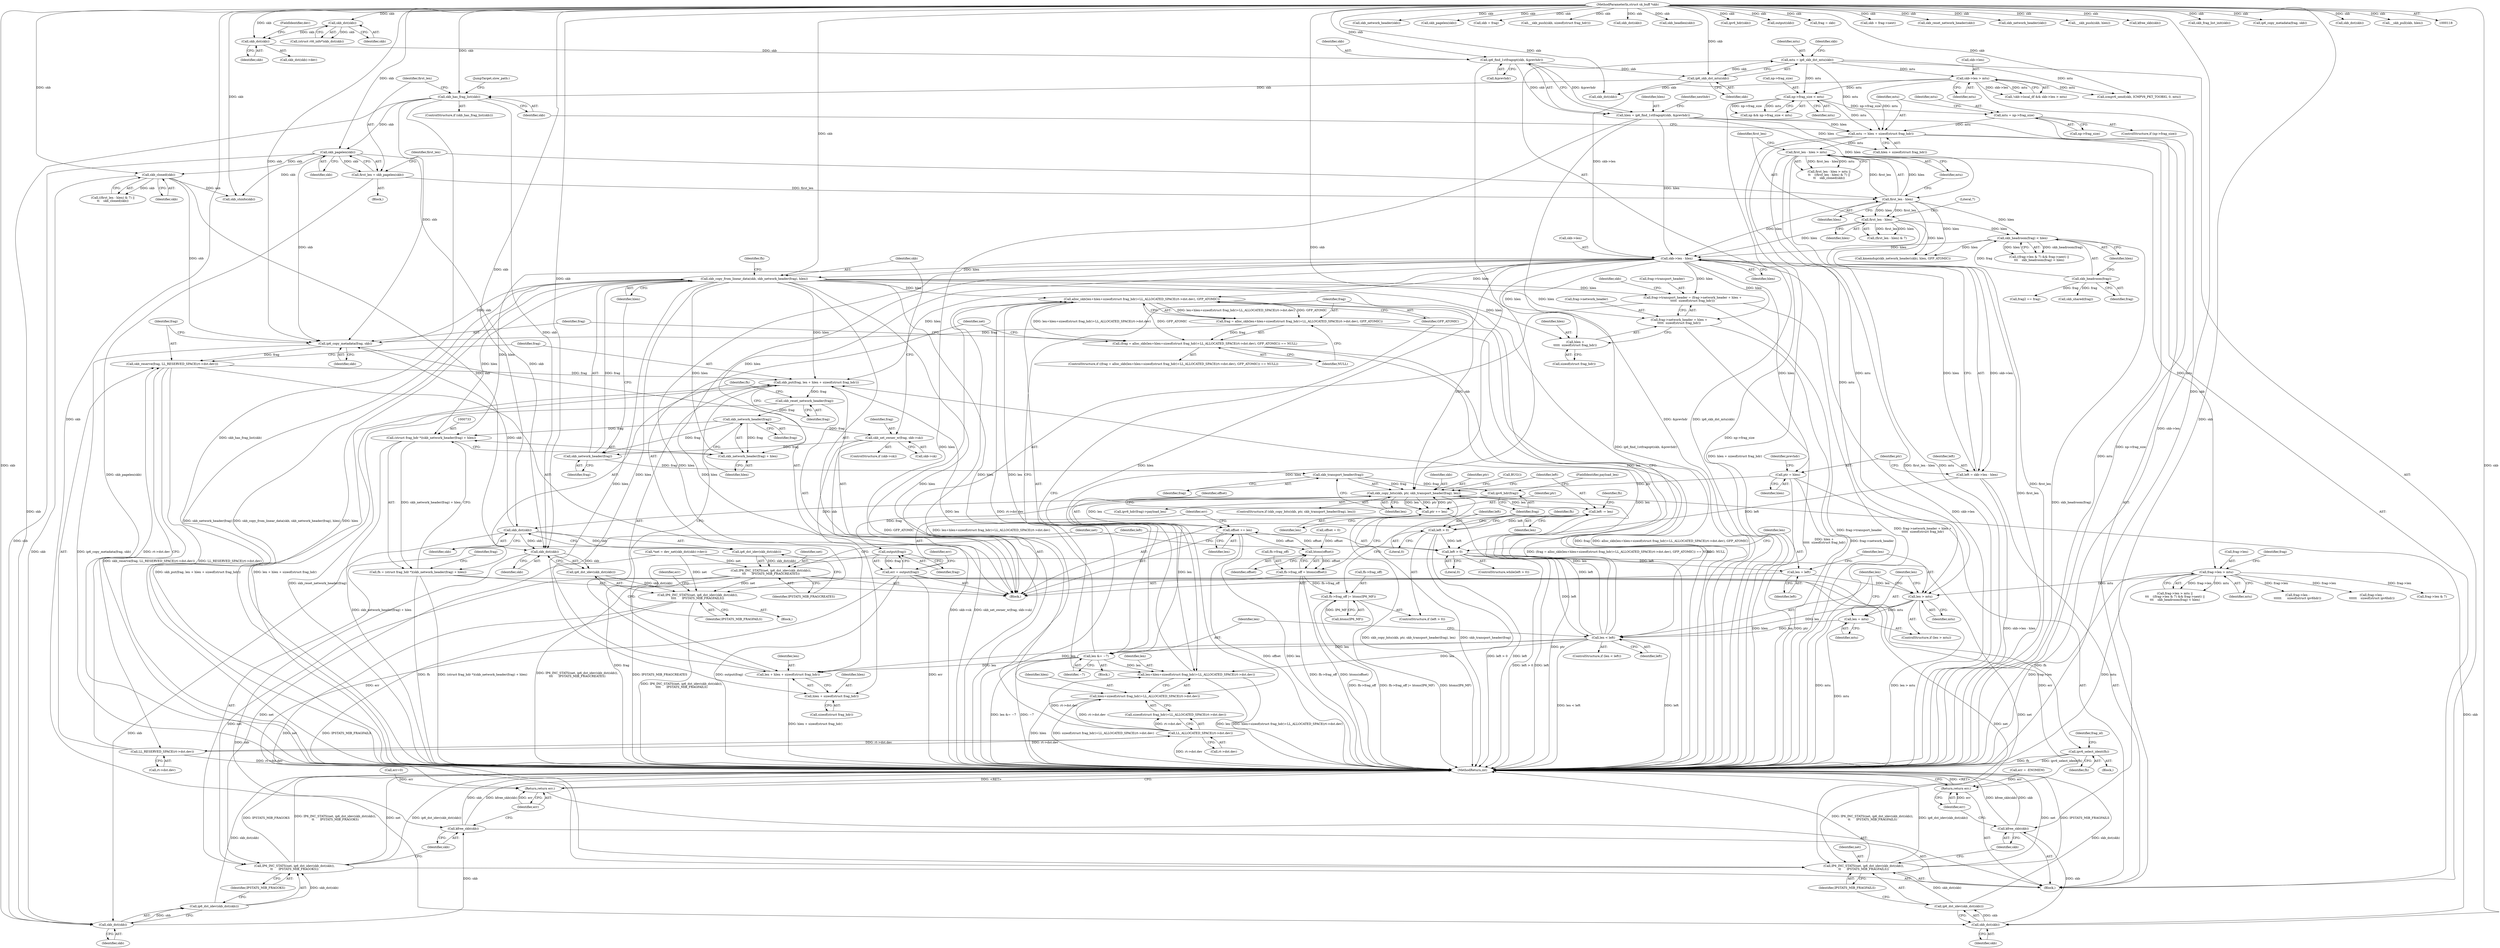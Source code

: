 digraph "0_linux_87c48fa3b4630905f98268dde838ee43626a060c_1@API" {
"1000759" [label="(Call,skb_copy_from_linear_data(skb, skb_network_header(frag), hlen))"];
"1000709" [label="(Call,ip6_copy_metadata(frag, skb))"];
"1000679" [label="(Call,frag = alloc_skb(len+hlen+sizeof(struct frag_hdr)+LL_ALLOCATED_SPACE(rt->dst.dev), GFP_ATOMIC))"];
"1000681" [label="(Call,alloc_skb(len+hlen+sizeof(struct frag_hdr)+LL_ALLOCATED_SPACE(rt->dst.dev), GFP_ATOMIC))"];
"1000674" [label="(Call,len &= ~7)"];
"1000670" [label="(Call,len < left)"];
"1000663" [label="(Call,len > mtu)"];
"1000659" [label="(Call,len = left)"];
"1000655" [label="(Call,left > 0)"];
"1000809" [label="(Call,left > 0)"];
"1000799" [label="(Call,left -= len)"];
"1000792" [label="(Call,skb_copy_bits(skb, ptr, skb_transport_header(frag), len))"];
"1000759" [label="(Call,skb_copy_from_linear_data(skb, skb_network_header(frag), hlen))"];
"1000119" [label="(MethodParameterIn,struct sk_buff *skb)"];
"1000761" [label="(Call,skb_network_header(frag))"];
"1000754" [label="(Call,skb_set_owner_w(frag, skb->sk))"];
"1000735" [label="(Call,skb_network_header(frag))"];
"1000728" [label="(Call,skb_reset_network_header(frag))"];
"1000720" [label="(Call,skb_put(frag, len + hlen + sizeof(struct frag_hdr)))"];
"1000712" [label="(Call,skb_reserve(frag, LL_RESERVED_SPACE(rt->dst.dev)))"];
"1000714" [label="(Call,LL_RESERVED_SPACE(rt->dst.dev))"];
"1000689" [label="(Call,LL_ALLOCATED_SPACE(rt->dst.dev))"];
"1000642" [label="(Call,skb->len - hlen)"];
"1000194" [label="(Call,skb->len > mtu)"];
"1000184" [label="(Call,mtu = ip6_skb_dst_mtu(skb))"];
"1000186" [label="(Call,ip6_skb_dst_mtu(skb))"];
"1000176" [label="(Call,ip6_find_1stfragopt(skb, &prevhdr))"];
"1000171" [label="(Call,skb_dst(skb))"];
"1000128" [label="(Call,skb_dst(skb))"];
"1000267" [label="(Call,first_len - hlen)"];
"1000261" [label="(Call,first_len - hlen)"];
"1000253" [label="(Call,first_len = skb_pagelen(skb))"];
"1000255" [label="(Call,skb_pagelen(skb))"];
"1000249" [label="(Call,skb_has_frag_list(skb))"];
"1000174" [label="(Call,hlen = ip6_find_1stfragopt(skb, &prevhdr))"];
"1000292" [label="(Call,skb_headroom(frag) < hlen)"];
"1000293" [label="(Call,skb_headroom(frag))"];
"1000647" [label="(Call,ptr = hlen)"];
"1000830" [label="(Call,ptr += len)"];
"1000795" [label="(Call,skb_transport_header(frag))"];
"1000640" [label="(Call,left = skb->len - hlen)"];
"1000260" [label="(Call,first_len - hlen > mtu)"];
"1000242" [label="(Call,mtu -= hlen + sizeof(struct frag_hdr))"];
"1000237" [label="(Call,mtu = np->frag_size)"];
"1000227" [label="(Call,np->frag_size < mtu)"];
"1000277" [label="(Call,frag->len > mtu)"];
"1000666" [label="(Call,len = mtu)"];
"1000846" [label="(Call,skb_dst(skb))"];
"1000271" [label="(Call,skb_cloned(skb))"];
"1000678" [label="(Call,(frag = alloc_skb(len+hlen+sizeof(struct frag_hdr)+LL_ALLOCATED_SPACE(rt->dst.dev), GFP_ATOMIC)) == NULL)"];
"1000732" [label="(Call,(struct frag_hdr *)(skb_network_header(frag) + hlen))"];
"1000730" [label="(Call,fh = (struct frag_hdr *)(skb_network_header(frag) + hlen))"];
"1000778" [label="(Call,ipv6_select_ident(fh))"];
"1000734" [label="(Call,skb_network_header(frag) + hlen)"];
"1000682" [label="(Call,len+hlen+sizeof(struct frag_hdr)+LL_ALLOCATED_SPACE(rt->dst.dev))"];
"1000684" [label="(Call,hlen+sizeof(struct frag_hdr)+LL_ALLOCATED_SPACE(rt->dst.dev))"];
"1000722" [label="(Call,len + hlen + sizeof(struct frag_hdr))"];
"1000724" [label="(Call,hlen + sizeof(struct frag_hdr))"];
"1000738" [label="(Call,frag->transport_header = (frag->network_header + hlen +\n\t\t\t\t\t  sizeof(struct frag_hdr)))"];
"1000742" [label="(Call,frag->network_header + hlen +\n\t\t\t\t\t  sizeof(struct frag_hdr))"];
"1000746" [label="(Call,hlen +\n\t\t\t\t\t  sizeof(struct frag_hdr))"];
"1000833" [label="(Call,offset += len)"];
"1000806" [label="(Call,htons(offset))"];
"1000802" [label="(Call,fh->frag_off = htons(offset))"];
"1000812" [label="(Call,fh->frag_off |= htons(IP6_MF))"];
"1000701" [label="(Call,skb_dst(skb))"];
"1000700" [label="(Call,ip6_dst_idev(skb_dst(skb)))"];
"1000698" [label="(Call,IP6_INC_STATS(net, ip6_dst_idev(skb_dst(skb)),\n\t\t\t\t      IPSTATS_MIB_FRAGFAILS))"];
"1000860" [label="(Call,IP6_INC_STATS(net, ip6_dst_idev(skb_dst(skb)),\n\t\t      IPSTATS_MIB_FRAGFAILS))"];
"1000863" [label="(Call,skb_dst(skb))"];
"1000862" [label="(Call,ip6_dst_idev(skb_dst(skb)))"];
"1000866" [label="(Call,kfree_skb(skb))"];
"1000845" [label="(Call,ip6_dst_idev(skb_dst(skb)))"];
"1000843" [label="(Call,IP6_INC_STATS(net, ip6_dst_idev(skb_dst(skb)),\n\t\t\t      IPSTATS_MIB_FRAGCREATES))"];
"1000849" [label="(Call,IP6_INC_STATS(net, ip6_dst_idev(skb_dst(skb)),\n\t\t      IPSTATS_MIB_FRAGOKS))"];
"1000852" [label="(Call,skb_dst(skb))"];
"1000851" [label="(Call,ip6_dst_idev(skb_dst(skb)))"];
"1000855" [label="(Call,kfree_skb(skb))"];
"1000820" [label="(Call,ipv6_hdr(frag))"];
"1000838" [label="(Call,output(frag))"];
"1000836" [label="(Call,err = output(frag))"];
"1000857" [label="(Return,return err;)"];
"1000868" [label="(Return,return err;)"];
"1000736" [label="(Identifier,frag)"];
"1000869" [label="(Identifier,err)"];
"1000175" [label="(Identifier,hlen)"];
"1000648" [label="(Identifier,ptr)"];
"1000350" [label="(Call,skb_network_header(skb))"];
"1000779" [label="(Identifier,fh)"];
"1000755" [label="(Identifier,frag)"];
"1000690" [label="(Call,rt->dst.dev)"];
"1000295" [label="(Identifier,hlen)"];
"1000673" [label="(Block,)"];
"1000119" [label="(MethodParameterIn,struct sk_buff *skb)"];
"1000642" [label="(Call,skb->len - hlen)"];
"1000831" [label="(Identifier,ptr)"];
"1000670" [label="(Call,len < left)"];
"1000704" [label="(Call,err = -ENOMEM)"];
"1000177" [label="(Identifier,skb)"];
"1000233" [label="(ControlStructure,if (np->frag_size))"];
"1000413" [label="(Call,skb_pagelen(skb))"];
"1000194" [label="(Call,skb->len > mtu)"];
"1000254" [label="(Identifier,first_len)"];
"1000863" [label="(Call,skb_dst(skb))"];
"1000552" [label="(Call,skb = frag)"];
"1000253" [label="(Call,first_len = skb_pagelen(skb))"];
"1000858" [label="(Identifier,err)"];
"1000800" [label="(Identifier,left)"];
"1000761" [label="(Call,skb_network_header(frag))"];
"1000696" [label="(Identifier,NULL)"];
"1000276" [label="(Call,frag->len > mtu ||\n\t\t\t    ((frag->len & 7) && frag->next) ||\n\t\t\t    skb_headroom(frag) < hlen)"];
"1000728" [label="(Call,skb_reset_network_header(frag))"];
"1000374" [label="(Call,__skb_push(skb, sizeof(struct frag_hdr)))"];
"1000256" [label="(Identifier,skb)"];
"1000849" [label="(Call,IP6_INC_STATS(net, ip6_dst_idev(skb_dst(skb)),\n\t\t      IPSTATS_MIB_FRAGOKS))"];
"1000752" [label="(Identifier,skb)"];
"1000795" [label="(Call,skb_transport_header(frag))"];
"1000281" [label="(Identifier,mtu)"];
"1000864" [label="(Identifier,skb)"];
"1000680" [label="(Identifier,frag)"];
"1000697" [label="(Block,)"];
"1000656" [label="(Identifier,left)"];
"1000763" [label="(Identifier,hlen)"];
"1000269" [label="(Identifier,hlen)"];
"1000685" [label="(Identifier,hlen)"];
"1000766" [label="(Identifier,fh)"];
"1000361" [label="(Call,skb_dst(skb))"];
"1000813" [label="(Call,fh->frag_off)"];
"1000277" [label="(Call,frag->len > mtu)"];
"1000730" [label="(Call,fh = (struct frag_hdr *)(skb_network_header(frag) + hlen))"];
"1000421" [label="(Call,skb_headlen(skb))"];
"1000678" [label="(Call,(frag = alloc_skb(len+hlen+sizeof(struct frag_hdr)+LL_ALLOCATED_SPACE(rt->dst.dev), GFP_ATOMIC)) == NULL)"];
"1000655" [label="(Call,left > 0)"];
"1000242" [label="(Call,mtu -= hlen + sizeof(struct frag_hdr))"];
"1000816" [label="(Call,htons(IP6_MF))"];
"1000714" [label="(Call,LL_RESERVED_SPACE(rt->dst.dev))"];
"1000798" [label="(Call,BUG())"];
"1000689" [label="(Call,LL_ALLOCATED_SPACE(rt->dst.dev))"];
"1000187" [label="(Identifier,skb)"];
"1000806" [label="(Call,htons(offset))"];
"1000294" [label="(Identifier,frag)"];
"1000861" [label="(Identifier,net)"];
"1000663" [label="(Call,len > mtu)"];
"1000665" [label="(Identifier,mtu)"];
"1000700" [label="(Call,ip6_dst_idev(skb_dst(skb)))"];
"1000683" [label="(Identifier,len)"];
"1000659" [label="(Call,len = left)"];
"1000793" [label="(Identifier,skb)"];
"1000261" [label="(Call,first_len - hlen)"];
"1000857" [label="(Return,return err;)"];
"1000724" [label="(Call,hlen + sizeof(struct frag_hdr))"];
"1000695" [label="(Identifier,GFP_ATOMIC)"];
"1000814" [label="(Identifier,fh)"];
"1000676" [label="(Identifier,~7)"];
"1000640" [label="(Call,left = skb->len - hlen)"];
"1000208" [label="(Call,icmpv6_send(skb, ICMPV6_PKT_TOOBIG, 0, mtu))"];
"1000646" [label="(Identifier,hlen)"];
"1000270" [label="(Literal,7)"];
"1000181" [label="(Identifier,nexthdr)"];
"1000662" [label="(ControlStructure,if (len > mtu))"];
"1000128" [label="(Call,skb_dst(skb))"];
"1000298" [label="(Call,skb_shared(frag))"];
"1000522" [label="(Call,frag->len -\n\t\t\t\t\t\t      sizeof(struct ipv6hdr))"];
"1000740" [label="(Identifier,frag)"];
"1000777" [label="(Block,)"];
"1000824" [label="(Call,frag->len -\n\t\t\t\t\t\t    sizeof(struct ipv6hdr))"];
"1000804" [label="(Identifier,fh)"];
"1000121" [label="(Block,)"];
"1000754" [label="(Call,skb_set_owner_w(frag, skb->sk))"];
"1000267" [label="(Call,first_len - hlen)"];
"1000430" [label="(Call,ipv6_hdr(skb))"];
"1000836" [label="(Call,err = output(frag))"];
"1000811" [label="(Literal,0)"];
"1000845" [label="(Call,ip6_dst_idev(skb_dst(skb)))"];
"1000705" [label="(Identifier,err)"];
"1000649" [label="(Identifier,hlen)"];
"1000807" [label="(Identifier,offset)"];
"1000803" [label="(Call,fh->frag_off)"];
"1000732" [label="(Call,(struct frag_hdr *)(skb_network_header(frag) + hlen))"];
"1000867" [label="(Identifier,skb)"];
"1000284" [label="(Call,frag->len & 7)"];
"1000796" [label="(Identifier,frag)"];
"1000668" [label="(Identifier,mtu)"];
"1000742" [label="(Call,frag->network_header + hlen +\n\t\t\t\t\t  sizeof(struct frag_hdr))"];
"1000533" [label="(Call,output(skb))"];
"1000661" [label="(Identifier,left)"];
"1000647" [label="(Call,ptr = hlen)"];
"1000597" [label="(Call,frag = skb)"];
"1000735" [label="(Call,skb_network_header(frag))"];
"1000198" [label="(Identifier,mtu)"];
"1000797" [label="(Identifier,len)"];
"1000722" [label="(Call,len + hlen + sizeof(struct frag_hdr))"];
"1000684" [label="(Call,hlen+sizeof(struct frag_hdr)+LL_ALLOCATED_SPACE(rt->dst.dev))"];
"1000250" [label="(Identifier,skb)"];
"1000126" [label="(Call,(struct rt6_info*)skb_dst(skb))"];
"1000832" [label="(Identifier,len)"];
"1000239" [label="(Call,np->frag_size)"];
"1000265" [label="(Call,((first_len - hlen) & 7) ||\n\t\t    skb_cloned(skb))"];
"1000739" [label="(Call,frag->transport_header)"];
"1000837" [label="(Identifier,err)"];
"1000812" [label="(Call,fh->frag_off |= htons(IP6_MF))"];
"1000870" [label="(MethodReturn,int)"];
"1000590" [label="(Call,skb = frag->next)"];
"1000856" [label="(Identifier,skb)"];
"1000822" [label="(FieldIdentifier,payload_len)"];
"1000679" [label="(Call,frag = alloc_skb(len+hlen+sizeof(struct frag_hdr)+LL_ALLOCATED_SPACE(rt->dst.dev), GFP_ATOMIC))"];
"1000801" [label="(Identifier,len)"];
"1000381" [label="(Call,skb_reset_network_header(skb))"];
"1000227" [label="(Call,np->frag_size < mtu)"];
"1000172" [label="(Identifier,skb)"];
"1000726" [label="(Call,sizeof(struct frag_hdr))"];
"1000720" [label="(Call,skb_put(frag, len + hlen + sizeof(struct frag_hdr)))"];
"1000731" [label="(Identifier,fh)"];
"1000847" [label="(Identifier,skb)"];
"1000674" [label="(Call,len &= ~7)"];
"1000186" [label="(Call,ip6_skb_dst_mtu(skb))"];
"1000154" [label="(Call,offset = 0)"];
"1000682" [label="(Call,len+hlen+sizeof(struct frag_hdr)+LL_ALLOCATED_SPACE(rt->dst.dev))"];
"1000263" [label="(Identifier,hlen)"];
"1000833" [label="(Call,offset += len)"];
"1000681" [label="(Call,alloc_skb(len+hlen+sizeof(struct frag_hdr)+LL_ALLOCATED_SPACE(rt->dst.dev), GFP_ATOMIC))"];
"1000384" [label="(Call,skb_network_header(skb))"];
"1000762" [label="(Identifier,frag)"];
"1000759" [label="(Call,skb_copy_from_linear_data(skb, skb_network_header(frag), hlen))"];
"1000251" [label="(Block,)"];
"1000699" [label="(Identifier,net)"];
"1000848" [label="(Identifier,IPSTATS_MIB_FRAGCREATES)"];
"1000729" [label="(Identifier,frag)"];
"1000231" [label="(Identifier,mtu)"];
"1000778" [label="(Call,ipv6_select_ident(fh))"];
"1000657" [label="(Literal,0)"];
"1000244" [label="(Call,hlen + sizeof(struct frag_hdr))"];
"1000669" [label="(ControlStructure,if (len < left))"];
"1000799" [label="(Call,left -= len)"];
"1000282" [label="(Call,((frag->len & 7) && frag->next) ||\n\t\t\t    skb_headroom(frag) < hlen)"];
"1000862" [label="(Call,ip6_dst_idev(skb_dst(skb)))"];
"1000260" [label="(Call,first_len - hlen > mtu)"];
"1000248" [label="(ControlStructure,if (skb_has_frag_list(skb)))"];
"1000701" [label="(Call,skb_dst(skb))"];
"1000664" [label="(Identifier,len)"];
"1000838" [label="(Call,output(frag))"];
"1000271" [label="(Call,skb_cloned(skb))"];
"1000378" [label="(Call,__skb_push(skb, hlen))"];
"1000671" [label="(Identifier,len)"];
"1000750" [label="(ControlStructure,if (skb->sk))"];
"1000672" [label="(Identifier,left)"];
"1000781" [label="(Identifier,frag_id)"];
"1000643" [label="(Call,skb->len)"];
"1000709" [label="(Call,ip6_copy_metadata(frag, skb))"];
"1000292" [label="(Call,skb_headroom(frag) < hlen)"];
"1000185" [label="(Identifier,mtu)"];
"1000839" [label="(Identifier,frag)"];
"1000349" [label="(Call,kmemdup(skb_network_header(skb), hlen, GFP_ATOMIC))"];
"1000189" [label="(Call,!skb->local_df && skb->len > mtu)"];
"1000173" [label="(FieldIdentifier,dev)"];
"1000195" [label="(Call,skb->len)"];
"1000192" [label="(Identifier,skb)"];
"1000667" [label="(Identifier,len)"];
"1000850" [label="(Identifier,net)"];
"1000660" [label="(Identifier,len)"];
"1000834" [label="(Identifier,offset)"];
"1000238" [label="(Identifier,mtu)"];
"1000272" [label="(Identifier,skb)"];
"1000844" [label="(Identifier,net)"];
"1000853" [label="(Identifier,skb)"];
"1000237" [label="(Call,mtu = np->frag_size)"];
"1000158" [label="(Call,err=0)"];
"1000293" [label="(Call,skb_headroom(frag))"];
"1000792" [label="(Call,skb_copy_bits(skb, ptr, skb_transport_header(frag), len))"];
"1000219" [label="(Call,kfree_skb(skb))"];
"1000338" [label="(Call,skb_shinfo(skb))"];
"1000743" [label="(Call,frag->network_header)"];
"1000341" [label="(Call,skb_frag_list_init(skb))"];
"1000686" [label="(Call,sizeof(struct frag_hdr)+LL_ALLOCATED_SPACE(rt->dst.dev))"];
"1000167" [label="(Call,*net = dev_net(skb_dst(skb)->dev))"];
"1000711" [label="(Identifier,skb)"];
"1000654" [label="(ControlStructure,while(left > 0))"];
"1000528" [label="(Call,ip6_copy_metadata(frag, skb))"];
"1000641" [label="(Identifier,left)"];
"1000715" [label="(Call,rt->dst.dev)"];
"1000712" [label="(Call,skb_reserve(frag, LL_RESERVED_SPACE(rt->dst.dev)))"];
"1000747" [label="(Identifier,hlen)"];
"1000249" [label="(Call,skb_has_frag_list(skb))"];
"1000854" [label="(Identifier,IPSTATS_MIB_FRAGOKS)"];
"1000835" [label="(Identifier,len)"];
"1000618" [label="(Call,frag2 == frag)"];
"1000830" [label="(Call,ptr += len)"];
"1000266" [label="(Call,(first_len - hlen) & 7)"];
"1000723" [label="(Identifier,len)"];
"1000205" [label="(Call,skb_dst(skb))"];
"1000184" [label="(Call,mtu = ip6_skb_dst_mtu(skb))"];
"1000176" [label="(Call,ip6_find_1stfragopt(skb, &prevhdr))"];
"1000666" [label="(Call,len = mtu)"];
"1000794" [label="(Identifier,ptr)"];
"1000652" [label="(Identifier,prevhdr)"];
"1000713" [label="(Identifier,frag)"];
"1000216" [label="(Call,skb_dst(skb))"];
"1000367" [label="(Call,__skb_pull(skb, hlen))"];
"1000810" [label="(Identifier,left)"];
"1000278" [label="(Call,frag->len)"];
"1000675" [label="(Identifier,len)"];
"1000228" [label="(Call,np->frag_size)"];
"1000819" [label="(Call,ipv6_hdr(frag)->payload_len)"];
"1000746" [label="(Call,hlen +\n\t\t\t\t\t  sizeof(struct frag_hdr))"];
"1000710" [label="(Identifier,frag)"];
"1000852" [label="(Call,skb_dst(skb))"];
"1000174" [label="(Call,hlen = ip6_find_1stfragopt(skb, &prevhdr))"];
"1000738" [label="(Call,frag->transport_header = (frag->network_header + hlen +\n\t\t\t\t\t  sizeof(struct frag_hdr)))"];
"1000843" [label="(Call,IP6_INC_STATS(net, ip6_dst_idev(skb_dst(skb)),\n\t\t\t      IPSTATS_MIB_FRAGCREATES))"];
"1000820" [label="(Call,ipv6_hdr(frag))"];
"1000243" [label="(Identifier,mtu)"];
"1000171" [label="(Call,skb_dst(skb))"];
"1000851" [label="(Call,ip6_dst_idev(skb_dst(skb)))"];
"1000721" [label="(Identifier,frag)"];
"1000225" [label="(Call,np && np->frag_size < mtu)"];
"1000737" [label="(Identifier,hlen)"];
"1000756" [label="(Call,skb->sk)"];
"1000262" [label="(Identifier,first_len)"];
"1000802" [label="(Call,fh->frag_off = htons(offset))"];
"1000846" [label="(Call,skb_dst(skb))"];
"1000698" [label="(Call,IP6_INC_STATS(net, ip6_dst_idev(skb_dst(skb)),\n\t\t\t\t      IPSTATS_MIB_FRAGFAILS))"];
"1000734" [label="(Call,skb_network_header(frag) + hlen)"];
"1000677" [label="(ControlStructure,if ((frag = alloc_skb(len+hlen+sizeof(struct frag_hdr)+LL_ALLOCATED_SPACE(rt->dst.dev), GFP_ATOMIC)) == NULL))"];
"1000170" [label="(Call,skb_dst(skb)->dev)"];
"1000760" [label="(Identifier,skb)"];
"1000178" [label="(Call,&prevhdr)"];
"1000264" [label="(Identifier,mtu)"];
"1000703" [label="(Identifier,IPSTATS_MIB_FRAGFAILS)"];
"1000841" [label="(Identifier,err)"];
"1000860" [label="(Call,IP6_INC_STATS(net, ip6_dst_idev(skb_dst(skb)),\n\t\t      IPSTATS_MIB_FRAGFAILS))"];
"1000821" [label="(Identifier,frag)"];
"1000286" [label="(Identifier,frag)"];
"1000129" [label="(Identifier,skb)"];
"1000639" [label="(JumpTarget,slow_path:)"];
"1000259" [label="(Call,first_len - hlen > mtu ||\n\t\t    ((first_len - hlen) & 7) ||\n\t\t    skb_cloned(skb))"];
"1000791" [label="(ControlStructure,if (skb_copy_bits(skb, ptr, skb_transport_header(frag), len)))"];
"1000725" [label="(Identifier,hlen)"];
"1000658" [label="(Block,)"];
"1000865" [label="(Identifier,IPSTATS_MIB_FRAGFAILS)"];
"1000855" [label="(Call,kfree_skb(skb))"];
"1000268" [label="(Identifier,first_len)"];
"1000809" [label="(Call,left > 0)"];
"1000702" [label="(Identifier,skb)"];
"1000868" [label="(Return,return err;)"];
"1000866" [label="(Call,kfree_skb(skb))"];
"1000748" [label="(Call,sizeof(struct frag_hdr))"];
"1000808" [label="(ControlStructure,if (left > 0))"];
"1000255" [label="(Call,skb_pagelen(skb))"];
"1000759" -> "1000658"  [label="AST: "];
"1000759" -> "1000763"  [label="CFG: "];
"1000760" -> "1000759"  [label="AST: "];
"1000761" -> "1000759"  [label="AST: "];
"1000763" -> "1000759"  [label="AST: "];
"1000766" -> "1000759"  [label="CFG: "];
"1000759" -> "1000870"  [label="DDG: skb_copy_from_linear_data(skb, skb_network_header(frag), hlen)"];
"1000759" -> "1000870"  [label="DDG: hlen"];
"1000759" -> "1000870"  [label="DDG: skb_network_header(frag)"];
"1000759" -> "1000681"  [label="DDG: hlen"];
"1000759" -> "1000682"  [label="DDG: hlen"];
"1000759" -> "1000684"  [label="DDG: hlen"];
"1000759" -> "1000720"  [label="DDG: hlen"];
"1000759" -> "1000722"  [label="DDG: hlen"];
"1000759" -> "1000724"  [label="DDG: hlen"];
"1000759" -> "1000732"  [label="DDG: hlen"];
"1000759" -> "1000734"  [label="DDG: hlen"];
"1000759" -> "1000738"  [label="DDG: hlen"];
"1000759" -> "1000742"  [label="DDG: hlen"];
"1000759" -> "1000746"  [label="DDG: hlen"];
"1000709" -> "1000759"  [label="DDG: skb"];
"1000119" -> "1000759"  [label="DDG: skb"];
"1000761" -> "1000759"  [label="DDG: frag"];
"1000642" -> "1000759"  [label="DDG: hlen"];
"1000759" -> "1000792"  [label="DDG: skb"];
"1000709" -> "1000658"  [label="AST: "];
"1000709" -> "1000711"  [label="CFG: "];
"1000710" -> "1000709"  [label="AST: "];
"1000711" -> "1000709"  [label="AST: "];
"1000713" -> "1000709"  [label="CFG: "];
"1000709" -> "1000870"  [label="DDG: ip6_copy_metadata(frag, skb)"];
"1000679" -> "1000709"  [label="DDG: frag"];
"1000846" -> "1000709"  [label="DDG: skb"];
"1000249" -> "1000709"  [label="DDG: skb"];
"1000271" -> "1000709"  [label="DDG: skb"];
"1000255" -> "1000709"  [label="DDG: skb"];
"1000119" -> "1000709"  [label="DDG: skb"];
"1000709" -> "1000712"  [label="DDG: frag"];
"1000679" -> "1000678"  [label="AST: "];
"1000679" -> "1000681"  [label="CFG: "];
"1000680" -> "1000679"  [label="AST: "];
"1000681" -> "1000679"  [label="AST: "];
"1000696" -> "1000679"  [label="CFG: "];
"1000679" -> "1000870"  [label="DDG: alloc_skb(len+hlen+sizeof(struct frag_hdr)+LL_ALLOCATED_SPACE(rt->dst.dev), GFP_ATOMIC)"];
"1000679" -> "1000870"  [label="DDG: frag"];
"1000679" -> "1000678"  [label="DDG: frag"];
"1000681" -> "1000679"  [label="DDG: len+hlen+sizeof(struct frag_hdr)+LL_ALLOCATED_SPACE(rt->dst.dev)"];
"1000681" -> "1000679"  [label="DDG: GFP_ATOMIC"];
"1000681" -> "1000695"  [label="CFG: "];
"1000682" -> "1000681"  [label="AST: "];
"1000695" -> "1000681"  [label="AST: "];
"1000681" -> "1000870"  [label="DDG: len+hlen+sizeof(struct frag_hdr)+LL_ALLOCATED_SPACE(rt->dst.dev)"];
"1000681" -> "1000870"  [label="DDG: GFP_ATOMIC"];
"1000681" -> "1000678"  [label="DDG: len+hlen+sizeof(struct frag_hdr)+LL_ALLOCATED_SPACE(rt->dst.dev)"];
"1000681" -> "1000678"  [label="DDG: GFP_ATOMIC"];
"1000674" -> "1000681"  [label="DDG: len"];
"1000670" -> "1000681"  [label="DDG: len"];
"1000642" -> "1000681"  [label="DDG: hlen"];
"1000689" -> "1000681"  [label="DDG: rt->dst.dev"];
"1000674" -> "1000673"  [label="AST: "];
"1000674" -> "1000676"  [label="CFG: "];
"1000675" -> "1000674"  [label="AST: "];
"1000676" -> "1000674"  [label="AST: "];
"1000680" -> "1000674"  [label="CFG: "];
"1000674" -> "1000870"  [label="DDG: ~7"];
"1000674" -> "1000870"  [label="DDG: len &= ~7"];
"1000670" -> "1000674"  [label="DDG: len"];
"1000674" -> "1000682"  [label="DDG: len"];
"1000674" -> "1000720"  [label="DDG: len"];
"1000674" -> "1000722"  [label="DDG: len"];
"1000674" -> "1000792"  [label="DDG: len"];
"1000670" -> "1000669"  [label="AST: "];
"1000670" -> "1000672"  [label="CFG: "];
"1000671" -> "1000670"  [label="AST: "];
"1000672" -> "1000670"  [label="AST: "];
"1000675" -> "1000670"  [label="CFG: "];
"1000680" -> "1000670"  [label="CFG: "];
"1000670" -> "1000870"  [label="DDG: left"];
"1000670" -> "1000870"  [label="DDG: len < left"];
"1000663" -> "1000670"  [label="DDG: len"];
"1000666" -> "1000670"  [label="DDG: len"];
"1000655" -> "1000670"  [label="DDG: left"];
"1000670" -> "1000682"  [label="DDG: len"];
"1000670" -> "1000720"  [label="DDG: len"];
"1000670" -> "1000722"  [label="DDG: len"];
"1000670" -> "1000792"  [label="DDG: len"];
"1000670" -> "1000799"  [label="DDG: left"];
"1000663" -> "1000662"  [label="AST: "];
"1000663" -> "1000665"  [label="CFG: "];
"1000664" -> "1000663"  [label="AST: "];
"1000665" -> "1000663"  [label="AST: "];
"1000667" -> "1000663"  [label="CFG: "];
"1000671" -> "1000663"  [label="CFG: "];
"1000663" -> "1000870"  [label="DDG: len > mtu"];
"1000663" -> "1000870"  [label="DDG: mtu"];
"1000659" -> "1000663"  [label="DDG: len"];
"1000260" -> "1000663"  [label="DDG: mtu"];
"1000277" -> "1000663"  [label="DDG: mtu"];
"1000242" -> "1000663"  [label="DDG: mtu"];
"1000663" -> "1000666"  [label="DDG: mtu"];
"1000659" -> "1000658"  [label="AST: "];
"1000659" -> "1000661"  [label="CFG: "];
"1000660" -> "1000659"  [label="AST: "];
"1000661" -> "1000659"  [label="AST: "];
"1000664" -> "1000659"  [label="CFG: "];
"1000655" -> "1000659"  [label="DDG: left"];
"1000655" -> "1000654"  [label="AST: "];
"1000655" -> "1000657"  [label="CFG: "];
"1000656" -> "1000655"  [label="AST: "];
"1000657" -> "1000655"  [label="AST: "];
"1000660" -> "1000655"  [label="CFG: "];
"1000850" -> "1000655"  [label="CFG: "];
"1000655" -> "1000870"  [label="DDG: left"];
"1000655" -> "1000870"  [label="DDG: left > 0"];
"1000809" -> "1000655"  [label="DDG: left"];
"1000640" -> "1000655"  [label="DDG: left"];
"1000809" -> "1000808"  [label="AST: "];
"1000809" -> "1000811"  [label="CFG: "];
"1000810" -> "1000809"  [label="AST: "];
"1000811" -> "1000809"  [label="AST: "];
"1000814" -> "1000809"  [label="CFG: "];
"1000821" -> "1000809"  [label="CFG: "];
"1000809" -> "1000870"  [label="DDG: left"];
"1000809" -> "1000870"  [label="DDG: left > 0"];
"1000799" -> "1000809"  [label="DDG: left"];
"1000799" -> "1000658"  [label="AST: "];
"1000799" -> "1000801"  [label="CFG: "];
"1000800" -> "1000799"  [label="AST: "];
"1000801" -> "1000799"  [label="AST: "];
"1000804" -> "1000799"  [label="CFG: "];
"1000792" -> "1000799"  [label="DDG: len"];
"1000792" -> "1000791"  [label="AST: "];
"1000792" -> "1000797"  [label="CFG: "];
"1000793" -> "1000792"  [label="AST: "];
"1000794" -> "1000792"  [label="AST: "];
"1000795" -> "1000792"  [label="AST: "];
"1000797" -> "1000792"  [label="AST: "];
"1000798" -> "1000792"  [label="CFG: "];
"1000800" -> "1000792"  [label="CFG: "];
"1000792" -> "1000870"  [label="DDG: skb_copy_bits(skb, ptr, skb_transport_header(frag), len)"];
"1000792" -> "1000870"  [label="DDG: skb_transport_header(frag)"];
"1000119" -> "1000792"  [label="DDG: skb"];
"1000647" -> "1000792"  [label="DDG: ptr"];
"1000830" -> "1000792"  [label="DDG: ptr"];
"1000795" -> "1000792"  [label="DDG: frag"];
"1000792" -> "1000830"  [label="DDG: len"];
"1000792" -> "1000830"  [label="DDG: ptr"];
"1000792" -> "1000833"  [label="DDG: len"];
"1000792" -> "1000846"  [label="DDG: skb"];
"1000792" -> "1000863"  [label="DDG: skb"];
"1000119" -> "1000118"  [label="AST: "];
"1000119" -> "1000870"  [label="DDG: skb"];
"1000119" -> "1000128"  [label="DDG: skb"];
"1000119" -> "1000171"  [label="DDG: skb"];
"1000119" -> "1000176"  [label="DDG: skb"];
"1000119" -> "1000186"  [label="DDG: skb"];
"1000119" -> "1000205"  [label="DDG: skb"];
"1000119" -> "1000208"  [label="DDG: skb"];
"1000119" -> "1000216"  [label="DDG: skb"];
"1000119" -> "1000219"  [label="DDG: skb"];
"1000119" -> "1000249"  [label="DDG: skb"];
"1000119" -> "1000255"  [label="DDG: skb"];
"1000119" -> "1000271"  [label="DDG: skb"];
"1000119" -> "1000338"  [label="DDG: skb"];
"1000119" -> "1000341"  [label="DDG: skb"];
"1000119" -> "1000350"  [label="DDG: skb"];
"1000119" -> "1000361"  [label="DDG: skb"];
"1000119" -> "1000367"  [label="DDG: skb"];
"1000119" -> "1000374"  [label="DDG: skb"];
"1000119" -> "1000378"  [label="DDG: skb"];
"1000119" -> "1000381"  [label="DDG: skb"];
"1000119" -> "1000384"  [label="DDG: skb"];
"1000119" -> "1000413"  [label="DDG: skb"];
"1000119" -> "1000421"  [label="DDG: skb"];
"1000119" -> "1000430"  [label="DDG: skb"];
"1000119" -> "1000528"  [label="DDG: skb"];
"1000119" -> "1000533"  [label="DDG: skb"];
"1000119" -> "1000552"  [label="DDG: skb"];
"1000119" -> "1000590"  [label="DDG: skb"];
"1000119" -> "1000597"  [label="DDG: skb"];
"1000119" -> "1000701"  [label="DDG: skb"];
"1000119" -> "1000846"  [label="DDG: skb"];
"1000119" -> "1000852"  [label="DDG: skb"];
"1000119" -> "1000855"  [label="DDG: skb"];
"1000119" -> "1000863"  [label="DDG: skb"];
"1000119" -> "1000866"  [label="DDG: skb"];
"1000761" -> "1000762"  [label="CFG: "];
"1000762" -> "1000761"  [label="AST: "];
"1000763" -> "1000761"  [label="CFG: "];
"1000754" -> "1000761"  [label="DDG: frag"];
"1000735" -> "1000761"  [label="DDG: frag"];
"1000761" -> "1000795"  [label="DDG: frag"];
"1000754" -> "1000750"  [label="AST: "];
"1000754" -> "1000756"  [label="CFG: "];
"1000755" -> "1000754"  [label="AST: "];
"1000756" -> "1000754"  [label="AST: "];
"1000760" -> "1000754"  [label="CFG: "];
"1000754" -> "1000870"  [label="DDG: skb_set_owner_w(frag, skb->sk)"];
"1000754" -> "1000870"  [label="DDG: skb->sk"];
"1000735" -> "1000754"  [label="DDG: frag"];
"1000735" -> "1000734"  [label="AST: "];
"1000735" -> "1000736"  [label="CFG: "];
"1000736" -> "1000735"  [label="AST: "];
"1000737" -> "1000735"  [label="CFG: "];
"1000735" -> "1000732"  [label="DDG: frag"];
"1000735" -> "1000734"  [label="DDG: frag"];
"1000728" -> "1000735"  [label="DDG: frag"];
"1000728" -> "1000658"  [label="AST: "];
"1000728" -> "1000729"  [label="CFG: "];
"1000729" -> "1000728"  [label="AST: "];
"1000731" -> "1000728"  [label="CFG: "];
"1000728" -> "1000870"  [label="DDG: skb_reset_network_header(frag)"];
"1000720" -> "1000728"  [label="DDG: frag"];
"1000720" -> "1000658"  [label="AST: "];
"1000720" -> "1000722"  [label="CFG: "];
"1000721" -> "1000720"  [label="AST: "];
"1000722" -> "1000720"  [label="AST: "];
"1000729" -> "1000720"  [label="CFG: "];
"1000720" -> "1000870"  [label="DDG: skb_put(frag, len + hlen + sizeof(struct frag_hdr))"];
"1000720" -> "1000870"  [label="DDG: len + hlen + sizeof(struct frag_hdr)"];
"1000712" -> "1000720"  [label="DDG: frag"];
"1000642" -> "1000720"  [label="DDG: hlen"];
"1000712" -> "1000658"  [label="AST: "];
"1000712" -> "1000714"  [label="CFG: "];
"1000713" -> "1000712"  [label="AST: "];
"1000714" -> "1000712"  [label="AST: "];
"1000721" -> "1000712"  [label="CFG: "];
"1000712" -> "1000870"  [label="DDG: LL_RESERVED_SPACE(rt->dst.dev)"];
"1000712" -> "1000870"  [label="DDG: skb_reserve(frag, LL_RESERVED_SPACE(rt->dst.dev))"];
"1000714" -> "1000712"  [label="DDG: rt->dst.dev"];
"1000714" -> "1000715"  [label="CFG: "];
"1000715" -> "1000714"  [label="AST: "];
"1000714" -> "1000870"  [label="DDG: rt->dst.dev"];
"1000714" -> "1000689"  [label="DDG: rt->dst.dev"];
"1000689" -> "1000714"  [label="DDG: rt->dst.dev"];
"1000689" -> "1000686"  [label="AST: "];
"1000689" -> "1000690"  [label="CFG: "];
"1000690" -> "1000689"  [label="AST: "];
"1000686" -> "1000689"  [label="CFG: "];
"1000689" -> "1000870"  [label="DDG: rt->dst.dev"];
"1000689" -> "1000682"  [label="DDG: rt->dst.dev"];
"1000689" -> "1000684"  [label="DDG: rt->dst.dev"];
"1000689" -> "1000686"  [label="DDG: rt->dst.dev"];
"1000642" -> "1000640"  [label="AST: "];
"1000642" -> "1000646"  [label="CFG: "];
"1000643" -> "1000642"  [label="AST: "];
"1000646" -> "1000642"  [label="AST: "];
"1000640" -> "1000642"  [label="CFG: "];
"1000642" -> "1000870"  [label="DDG: skb->len"];
"1000642" -> "1000640"  [label="DDG: skb->len"];
"1000642" -> "1000640"  [label="DDG: hlen"];
"1000194" -> "1000642"  [label="DDG: skb->len"];
"1000267" -> "1000642"  [label="DDG: hlen"];
"1000261" -> "1000642"  [label="DDG: hlen"];
"1000292" -> "1000642"  [label="DDG: hlen"];
"1000174" -> "1000642"  [label="DDG: hlen"];
"1000642" -> "1000647"  [label="DDG: hlen"];
"1000642" -> "1000682"  [label="DDG: hlen"];
"1000642" -> "1000684"  [label="DDG: hlen"];
"1000642" -> "1000722"  [label="DDG: hlen"];
"1000642" -> "1000724"  [label="DDG: hlen"];
"1000642" -> "1000732"  [label="DDG: hlen"];
"1000642" -> "1000734"  [label="DDG: hlen"];
"1000642" -> "1000738"  [label="DDG: hlen"];
"1000642" -> "1000742"  [label="DDG: hlen"];
"1000642" -> "1000746"  [label="DDG: hlen"];
"1000194" -> "1000189"  [label="AST: "];
"1000194" -> "1000198"  [label="CFG: "];
"1000195" -> "1000194"  [label="AST: "];
"1000198" -> "1000194"  [label="AST: "];
"1000189" -> "1000194"  [label="CFG: "];
"1000194" -> "1000870"  [label="DDG: skb->len"];
"1000194" -> "1000189"  [label="DDG: skb->len"];
"1000194" -> "1000189"  [label="DDG: mtu"];
"1000184" -> "1000194"  [label="DDG: mtu"];
"1000194" -> "1000208"  [label="DDG: mtu"];
"1000194" -> "1000227"  [label="DDG: mtu"];
"1000194" -> "1000242"  [label="DDG: mtu"];
"1000184" -> "1000121"  [label="AST: "];
"1000184" -> "1000186"  [label="CFG: "];
"1000185" -> "1000184"  [label="AST: "];
"1000186" -> "1000184"  [label="AST: "];
"1000192" -> "1000184"  [label="CFG: "];
"1000184" -> "1000870"  [label="DDG: ip6_skb_dst_mtu(skb)"];
"1000186" -> "1000184"  [label="DDG: skb"];
"1000184" -> "1000208"  [label="DDG: mtu"];
"1000184" -> "1000227"  [label="DDG: mtu"];
"1000184" -> "1000242"  [label="DDG: mtu"];
"1000186" -> "1000187"  [label="CFG: "];
"1000187" -> "1000186"  [label="AST: "];
"1000176" -> "1000186"  [label="DDG: skb"];
"1000186" -> "1000205"  [label="DDG: skb"];
"1000186" -> "1000249"  [label="DDG: skb"];
"1000176" -> "1000174"  [label="AST: "];
"1000176" -> "1000178"  [label="CFG: "];
"1000177" -> "1000176"  [label="AST: "];
"1000178" -> "1000176"  [label="AST: "];
"1000174" -> "1000176"  [label="CFG: "];
"1000176" -> "1000870"  [label="DDG: &prevhdr"];
"1000176" -> "1000174"  [label="DDG: skb"];
"1000176" -> "1000174"  [label="DDG: &prevhdr"];
"1000171" -> "1000176"  [label="DDG: skb"];
"1000171" -> "1000170"  [label="AST: "];
"1000171" -> "1000172"  [label="CFG: "];
"1000172" -> "1000171"  [label="AST: "];
"1000173" -> "1000171"  [label="CFG: "];
"1000128" -> "1000171"  [label="DDG: skb"];
"1000128" -> "1000126"  [label="AST: "];
"1000128" -> "1000129"  [label="CFG: "];
"1000129" -> "1000128"  [label="AST: "];
"1000126" -> "1000128"  [label="CFG: "];
"1000128" -> "1000126"  [label="DDG: skb"];
"1000267" -> "1000266"  [label="AST: "];
"1000267" -> "1000269"  [label="CFG: "];
"1000268" -> "1000267"  [label="AST: "];
"1000269" -> "1000267"  [label="AST: "];
"1000270" -> "1000267"  [label="CFG: "];
"1000267" -> "1000870"  [label="DDG: first_len"];
"1000267" -> "1000266"  [label="DDG: first_len"];
"1000267" -> "1000266"  [label="DDG: hlen"];
"1000261" -> "1000267"  [label="DDG: first_len"];
"1000261" -> "1000267"  [label="DDG: hlen"];
"1000267" -> "1000292"  [label="DDG: hlen"];
"1000267" -> "1000349"  [label="DDG: hlen"];
"1000261" -> "1000260"  [label="AST: "];
"1000261" -> "1000263"  [label="CFG: "];
"1000262" -> "1000261"  [label="AST: "];
"1000263" -> "1000261"  [label="AST: "];
"1000264" -> "1000261"  [label="CFG: "];
"1000261" -> "1000870"  [label="DDG: first_len"];
"1000261" -> "1000260"  [label="DDG: first_len"];
"1000261" -> "1000260"  [label="DDG: hlen"];
"1000253" -> "1000261"  [label="DDG: first_len"];
"1000174" -> "1000261"  [label="DDG: hlen"];
"1000261" -> "1000292"  [label="DDG: hlen"];
"1000261" -> "1000349"  [label="DDG: hlen"];
"1000253" -> "1000251"  [label="AST: "];
"1000253" -> "1000255"  [label="CFG: "];
"1000254" -> "1000253"  [label="AST: "];
"1000255" -> "1000253"  [label="AST: "];
"1000262" -> "1000253"  [label="CFG: "];
"1000253" -> "1000870"  [label="DDG: skb_pagelen(skb)"];
"1000255" -> "1000253"  [label="DDG: skb"];
"1000255" -> "1000256"  [label="CFG: "];
"1000256" -> "1000255"  [label="AST: "];
"1000249" -> "1000255"  [label="DDG: skb"];
"1000255" -> "1000271"  [label="DDG: skb"];
"1000255" -> "1000338"  [label="DDG: skb"];
"1000255" -> "1000701"  [label="DDG: skb"];
"1000255" -> "1000852"  [label="DDG: skb"];
"1000249" -> "1000248"  [label="AST: "];
"1000249" -> "1000250"  [label="CFG: "];
"1000250" -> "1000249"  [label="AST: "];
"1000254" -> "1000249"  [label="CFG: "];
"1000639" -> "1000249"  [label="CFG: "];
"1000249" -> "1000870"  [label="DDG: skb_has_frag_list(skb)"];
"1000249" -> "1000701"  [label="DDG: skb"];
"1000249" -> "1000852"  [label="DDG: skb"];
"1000174" -> "1000121"  [label="AST: "];
"1000175" -> "1000174"  [label="AST: "];
"1000181" -> "1000174"  [label="CFG: "];
"1000174" -> "1000870"  [label="DDG: ip6_find_1stfragopt(skb, &prevhdr)"];
"1000174" -> "1000870"  [label="DDG: hlen"];
"1000174" -> "1000242"  [label="DDG: hlen"];
"1000174" -> "1000244"  [label="DDG: hlen"];
"1000292" -> "1000282"  [label="AST: "];
"1000292" -> "1000295"  [label="CFG: "];
"1000293" -> "1000292"  [label="AST: "];
"1000295" -> "1000292"  [label="AST: "];
"1000282" -> "1000292"  [label="CFG: "];
"1000292" -> "1000870"  [label="DDG: skb_headroom(frag)"];
"1000292" -> "1000282"  [label="DDG: skb_headroom(frag)"];
"1000292" -> "1000282"  [label="DDG: hlen"];
"1000293" -> "1000292"  [label="DDG: frag"];
"1000292" -> "1000349"  [label="DDG: hlen"];
"1000293" -> "1000294"  [label="CFG: "];
"1000294" -> "1000293"  [label="AST: "];
"1000295" -> "1000293"  [label="CFG: "];
"1000293" -> "1000298"  [label="DDG: frag"];
"1000293" -> "1000618"  [label="DDG: frag"];
"1000647" -> "1000121"  [label="AST: "];
"1000647" -> "1000649"  [label="CFG: "];
"1000648" -> "1000647"  [label="AST: "];
"1000649" -> "1000647"  [label="AST: "];
"1000652" -> "1000647"  [label="CFG: "];
"1000647" -> "1000870"  [label="DDG: ptr"];
"1000647" -> "1000870"  [label="DDG: hlen"];
"1000830" -> "1000658"  [label="AST: "];
"1000830" -> "1000832"  [label="CFG: "];
"1000831" -> "1000830"  [label="AST: "];
"1000832" -> "1000830"  [label="AST: "];
"1000834" -> "1000830"  [label="CFG: "];
"1000830" -> "1000870"  [label="DDG: ptr"];
"1000795" -> "1000796"  [label="CFG: "];
"1000796" -> "1000795"  [label="AST: "];
"1000797" -> "1000795"  [label="CFG: "];
"1000795" -> "1000820"  [label="DDG: frag"];
"1000640" -> "1000121"  [label="AST: "];
"1000641" -> "1000640"  [label="AST: "];
"1000648" -> "1000640"  [label="CFG: "];
"1000640" -> "1000870"  [label="DDG: skb->len - hlen"];
"1000260" -> "1000259"  [label="AST: "];
"1000260" -> "1000264"  [label="CFG: "];
"1000264" -> "1000260"  [label="AST: "];
"1000268" -> "1000260"  [label="CFG: "];
"1000259" -> "1000260"  [label="CFG: "];
"1000260" -> "1000870"  [label="DDG: mtu"];
"1000260" -> "1000870"  [label="DDG: first_len - hlen"];
"1000260" -> "1000259"  [label="DDG: first_len - hlen"];
"1000260" -> "1000259"  [label="DDG: mtu"];
"1000242" -> "1000260"  [label="DDG: mtu"];
"1000260" -> "1000277"  [label="DDG: mtu"];
"1000242" -> "1000121"  [label="AST: "];
"1000242" -> "1000244"  [label="CFG: "];
"1000243" -> "1000242"  [label="AST: "];
"1000244" -> "1000242"  [label="AST: "];
"1000250" -> "1000242"  [label="CFG: "];
"1000242" -> "1000870"  [label="DDG: hlen + sizeof(struct frag_hdr)"];
"1000242" -> "1000870"  [label="DDG: mtu"];
"1000237" -> "1000242"  [label="DDG: mtu"];
"1000227" -> "1000242"  [label="DDG: mtu"];
"1000237" -> "1000233"  [label="AST: "];
"1000237" -> "1000239"  [label="CFG: "];
"1000238" -> "1000237"  [label="AST: "];
"1000239" -> "1000237"  [label="AST: "];
"1000243" -> "1000237"  [label="CFG: "];
"1000237" -> "1000870"  [label="DDG: np->frag_size"];
"1000227" -> "1000237"  [label="DDG: np->frag_size"];
"1000227" -> "1000225"  [label="AST: "];
"1000227" -> "1000231"  [label="CFG: "];
"1000228" -> "1000227"  [label="AST: "];
"1000231" -> "1000227"  [label="AST: "];
"1000225" -> "1000227"  [label="CFG: "];
"1000227" -> "1000870"  [label="DDG: np->frag_size"];
"1000227" -> "1000225"  [label="DDG: np->frag_size"];
"1000227" -> "1000225"  [label="DDG: mtu"];
"1000277" -> "1000276"  [label="AST: "];
"1000277" -> "1000281"  [label="CFG: "];
"1000278" -> "1000277"  [label="AST: "];
"1000281" -> "1000277"  [label="AST: "];
"1000286" -> "1000277"  [label="CFG: "];
"1000276" -> "1000277"  [label="CFG: "];
"1000277" -> "1000870"  [label="DDG: frag->len"];
"1000277" -> "1000870"  [label="DDG: mtu"];
"1000277" -> "1000276"  [label="DDG: frag->len"];
"1000277" -> "1000276"  [label="DDG: mtu"];
"1000277" -> "1000284"  [label="DDG: frag->len"];
"1000277" -> "1000522"  [label="DDG: frag->len"];
"1000277" -> "1000824"  [label="DDG: frag->len"];
"1000666" -> "1000662"  [label="AST: "];
"1000666" -> "1000668"  [label="CFG: "];
"1000667" -> "1000666"  [label="AST: "];
"1000668" -> "1000666"  [label="AST: "];
"1000671" -> "1000666"  [label="CFG: "];
"1000666" -> "1000870"  [label="DDG: mtu"];
"1000846" -> "1000845"  [label="AST: "];
"1000846" -> "1000847"  [label="CFG: "];
"1000847" -> "1000846"  [label="AST: "];
"1000845" -> "1000846"  [label="CFG: "];
"1000846" -> "1000701"  [label="DDG: skb"];
"1000846" -> "1000845"  [label="DDG: skb"];
"1000846" -> "1000852"  [label="DDG: skb"];
"1000271" -> "1000265"  [label="AST: "];
"1000271" -> "1000272"  [label="CFG: "];
"1000272" -> "1000271"  [label="AST: "];
"1000265" -> "1000271"  [label="CFG: "];
"1000271" -> "1000265"  [label="DDG: skb"];
"1000271" -> "1000338"  [label="DDG: skb"];
"1000271" -> "1000701"  [label="DDG: skb"];
"1000271" -> "1000852"  [label="DDG: skb"];
"1000678" -> "1000677"  [label="AST: "];
"1000678" -> "1000696"  [label="CFG: "];
"1000696" -> "1000678"  [label="AST: "];
"1000699" -> "1000678"  [label="CFG: "];
"1000710" -> "1000678"  [label="CFG: "];
"1000678" -> "1000870"  [label="DDG: (frag = alloc_skb(len+hlen+sizeof(struct frag_hdr)+LL_ALLOCATED_SPACE(rt->dst.dev), GFP_ATOMIC)) == NULL"];
"1000678" -> "1000870"  [label="DDG: NULL"];
"1000732" -> "1000730"  [label="AST: "];
"1000732" -> "1000734"  [label="CFG: "];
"1000733" -> "1000732"  [label="AST: "];
"1000734" -> "1000732"  [label="AST: "];
"1000730" -> "1000732"  [label="CFG: "];
"1000732" -> "1000870"  [label="DDG: skb_network_header(frag) + hlen"];
"1000732" -> "1000730"  [label="DDG: skb_network_header(frag) + hlen"];
"1000730" -> "1000658"  [label="AST: "];
"1000731" -> "1000730"  [label="AST: "];
"1000740" -> "1000730"  [label="CFG: "];
"1000730" -> "1000870"  [label="DDG: fh"];
"1000730" -> "1000870"  [label="DDG: (struct frag_hdr *)(skb_network_header(frag) + hlen)"];
"1000730" -> "1000778"  [label="DDG: fh"];
"1000778" -> "1000777"  [label="AST: "];
"1000778" -> "1000779"  [label="CFG: "];
"1000779" -> "1000778"  [label="AST: "];
"1000781" -> "1000778"  [label="CFG: "];
"1000778" -> "1000870"  [label="DDG: ipv6_select_ident(fh)"];
"1000778" -> "1000870"  [label="DDG: fh"];
"1000734" -> "1000737"  [label="CFG: "];
"1000737" -> "1000734"  [label="AST: "];
"1000682" -> "1000684"  [label="CFG: "];
"1000683" -> "1000682"  [label="AST: "];
"1000684" -> "1000682"  [label="AST: "];
"1000695" -> "1000682"  [label="CFG: "];
"1000682" -> "1000870"  [label="DDG: hlen+sizeof(struct frag_hdr)+LL_ALLOCATED_SPACE(rt->dst.dev)"];
"1000682" -> "1000870"  [label="DDG: len"];
"1000684" -> "1000686"  [label="CFG: "];
"1000685" -> "1000684"  [label="AST: "];
"1000686" -> "1000684"  [label="AST: "];
"1000684" -> "1000870"  [label="DDG: hlen"];
"1000684" -> "1000870"  [label="DDG: sizeof(struct frag_hdr)+LL_ALLOCATED_SPACE(rt->dst.dev)"];
"1000722" -> "1000724"  [label="CFG: "];
"1000723" -> "1000722"  [label="AST: "];
"1000724" -> "1000722"  [label="AST: "];
"1000722" -> "1000870"  [label="DDG: hlen + sizeof(struct frag_hdr)"];
"1000724" -> "1000726"  [label="CFG: "];
"1000725" -> "1000724"  [label="AST: "];
"1000726" -> "1000724"  [label="AST: "];
"1000738" -> "1000658"  [label="AST: "];
"1000738" -> "1000742"  [label="CFG: "];
"1000739" -> "1000738"  [label="AST: "];
"1000742" -> "1000738"  [label="AST: "];
"1000752" -> "1000738"  [label="CFG: "];
"1000738" -> "1000870"  [label="DDG: frag->network_header + hlen +\n\t\t\t\t\t  sizeof(struct frag_hdr)"];
"1000738" -> "1000870"  [label="DDG: frag->transport_header"];
"1000742" -> "1000746"  [label="CFG: "];
"1000743" -> "1000742"  [label="AST: "];
"1000746" -> "1000742"  [label="AST: "];
"1000742" -> "1000870"  [label="DDG: hlen +\n\t\t\t\t\t  sizeof(struct frag_hdr)"];
"1000742" -> "1000870"  [label="DDG: frag->network_header"];
"1000746" -> "1000748"  [label="CFG: "];
"1000747" -> "1000746"  [label="AST: "];
"1000748" -> "1000746"  [label="AST: "];
"1000833" -> "1000658"  [label="AST: "];
"1000833" -> "1000835"  [label="CFG: "];
"1000834" -> "1000833"  [label="AST: "];
"1000835" -> "1000833"  [label="AST: "];
"1000837" -> "1000833"  [label="CFG: "];
"1000833" -> "1000870"  [label="DDG: offset"];
"1000833" -> "1000870"  [label="DDG: len"];
"1000833" -> "1000806"  [label="DDG: offset"];
"1000806" -> "1000833"  [label="DDG: offset"];
"1000806" -> "1000802"  [label="AST: "];
"1000806" -> "1000807"  [label="CFG: "];
"1000807" -> "1000806"  [label="AST: "];
"1000802" -> "1000806"  [label="CFG: "];
"1000806" -> "1000802"  [label="DDG: offset"];
"1000154" -> "1000806"  [label="DDG: offset"];
"1000802" -> "1000658"  [label="AST: "];
"1000803" -> "1000802"  [label="AST: "];
"1000810" -> "1000802"  [label="CFG: "];
"1000802" -> "1000870"  [label="DDG: fh->frag_off"];
"1000802" -> "1000870"  [label="DDG: htons(offset)"];
"1000802" -> "1000812"  [label="DDG: fh->frag_off"];
"1000812" -> "1000808"  [label="AST: "];
"1000812" -> "1000816"  [label="CFG: "];
"1000813" -> "1000812"  [label="AST: "];
"1000816" -> "1000812"  [label="AST: "];
"1000821" -> "1000812"  [label="CFG: "];
"1000812" -> "1000870"  [label="DDG: htons(IP6_MF)"];
"1000812" -> "1000870"  [label="DDG: fh->frag_off"];
"1000812" -> "1000870"  [label="DDG: fh->frag_off |= htons(IP6_MF)"];
"1000816" -> "1000812"  [label="DDG: IP6_MF"];
"1000701" -> "1000700"  [label="AST: "];
"1000701" -> "1000702"  [label="CFG: "];
"1000702" -> "1000701"  [label="AST: "];
"1000700" -> "1000701"  [label="CFG: "];
"1000701" -> "1000700"  [label="DDG: skb"];
"1000701" -> "1000863"  [label="DDG: skb"];
"1000700" -> "1000698"  [label="AST: "];
"1000703" -> "1000700"  [label="CFG: "];
"1000700" -> "1000698"  [label="DDG: skb_dst(skb)"];
"1000698" -> "1000697"  [label="AST: "];
"1000698" -> "1000703"  [label="CFG: "];
"1000699" -> "1000698"  [label="AST: "];
"1000703" -> "1000698"  [label="AST: "];
"1000705" -> "1000698"  [label="CFG: "];
"1000698" -> "1000870"  [label="DDG: IP6_INC_STATS(net, ip6_dst_idev(skb_dst(skb)),\n\t\t\t\t      IPSTATS_MIB_FRAGFAILS)"];
"1000167" -> "1000698"  [label="DDG: net"];
"1000843" -> "1000698"  [label="DDG: net"];
"1000698" -> "1000860"  [label="DDG: net"];
"1000698" -> "1000860"  [label="DDG: IPSTATS_MIB_FRAGFAILS"];
"1000860" -> "1000121"  [label="AST: "];
"1000860" -> "1000865"  [label="CFG: "];
"1000861" -> "1000860"  [label="AST: "];
"1000862" -> "1000860"  [label="AST: "];
"1000865" -> "1000860"  [label="AST: "];
"1000867" -> "1000860"  [label="CFG: "];
"1000860" -> "1000870"  [label="DDG: IPSTATS_MIB_FRAGFAILS"];
"1000860" -> "1000870"  [label="DDG: IP6_INC_STATS(net, ip6_dst_idev(skb_dst(skb)),\n\t\t      IPSTATS_MIB_FRAGFAILS)"];
"1000860" -> "1000870"  [label="DDG: ip6_dst_idev(skb_dst(skb))"];
"1000860" -> "1000870"  [label="DDG: net"];
"1000167" -> "1000860"  [label="DDG: net"];
"1000843" -> "1000860"  [label="DDG: net"];
"1000862" -> "1000860"  [label="DDG: skb_dst(skb)"];
"1000863" -> "1000862"  [label="AST: "];
"1000863" -> "1000864"  [label="CFG: "];
"1000864" -> "1000863"  [label="AST: "];
"1000862" -> "1000863"  [label="CFG: "];
"1000863" -> "1000862"  [label="DDG: skb"];
"1000863" -> "1000866"  [label="DDG: skb"];
"1000865" -> "1000862"  [label="CFG: "];
"1000862" -> "1000870"  [label="DDG: skb_dst(skb)"];
"1000866" -> "1000121"  [label="AST: "];
"1000866" -> "1000867"  [label="CFG: "];
"1000867" -> "1000866"  [label="AST: "];
"1000869" -> "1000866"  [label="CFG: "];
"1000866" -> "1000870"  [label="DDG: kfree_skb(skb)"];
"1000866" -> "1000870"  [label="DDG: skb"];
"1000845" -> "1000843"  [label="AST: "];
"1000848" -> "1000845"  [label="CFG: "];
"1000845" -> "1000843"  [label="DDG: skb_dst(skb)"];
"1000843" -> "1000658"  [label="AST: "];
"1000843" -> "1000848"  [label="CFG: "];
"1000844" -> "1000843"  [label="AST: "];
"1000848" -> "1000843"  [label="AST: "];
"1000656" -> "1000843"  [label="CFG: "];
"1000843" -> "1000870"  [label="DDG: IP6_INC_STATS(net, ip6_dst_idev(skb_dst(skb)),\n\t\t\t      IPSTATS_MIB_FRAGCREATES)"];
"1000843" -> "1000870"  [label="DDG: IPSTATS_MIB_FRAGCREATES"];
"1000167" -> "1000843"  [label="DDG: net"];
"1000843" -> "1000849"  [label="DDG: net"];
"1000849" -> "1000121"  [label="AST: "];
"1000849" -> "1000854"  [label="CFG: "];
"1000850" -> "1000849"  [label="AST: "];
"1000851" -> "1000849"  [label="AST: "];
"1000854" -> "1000849"  [label="AST: "];
"1000856" -> "1000849"  [label="CFG: "];
"1000849" -> "1000870"  [label="DDG: ip6_dst_idev(skb_dst(skb))"];
"1000849" -> "1000870"  [label="DDG: IP6_INC_STATS(net, ip6_dst_idev(skb_dst(skb)),\n\t\t      IPSTATS_MIB_FRAGOKS)"];
"1000849" -> "1000870"  [label="DDG: net"];
"1000849" -> "1000870"  [label="DDG: IPSTATS_MIB_FRAGOKS"];
"1000167" -> "1000849"  [label="DDG: net"];
"1000851" -> "1000849"  [label="DDG: skb_dst(skb)"];
"1000852" -> "1000851"  [label="AST: "];
"1000852" -> "1000853"  [label="CFG: "];
"1000853" -> "1000852"  [label="AST: "];
"1000851" -> "1000852"  [label="CFG: "];
"1000852" -> "1000851"  [label="DDG: skb"];
"1000852" -> "1000855"  [label="DDG: skb"];
"1000854" -> "1000851"  [label="CFG: "];
"1000851" -> "1000870"  [label="DDG: skb_dst(skb)"];
"1000855" -> "1000121"  [label="AST: "];
"1000855" -> "1000856"  [label="CFG: "];
"1000856" -> "1000855"  [label="AST: "];
"1000858" -> "1000855"  [label="CFG: "];
"1000855" -> "1000870"  [label="DDG: kfree_skb(skb)"];
"1000855" -> "1000870"  [label="DDG: skb"];
"1000820" -> "1000819"  [label="AST: "];
"1000820" -> "1000821"  [label="CFG: "];
"1000821" -> "1000820"  [label="AST: "];
"1000822" -> "1000820"  [label="CFG: "];
"1000820" -> "1000838"  [label="DDG: frag"];
"1000838" -> "1000836"  [label="AST: "];
"1000838" -> "1000839"  [label="CFG: "];
"1000839" -> "1000838"  [label="AST: "];
"1000836" -> "1000838"  [label="CFG: "];
"1000838" -> "1000870"  [label="DDG: frag"];
"1000838" -> "1000836"  [label="DDG: frag"];
"1000836" -> "1000658"  [label="AST: "];
"1000837" -> "1000836"  [label="AST: "];
"1000841" -> "1000836"  [label="CFG: "];
"1000836" -> "1000870"  [label="DDG: output(frag)"];
"1000836" -> "1000870"  [label="DDG: err"];
"1000836" -> "1000857"  [label="DDG: err"];
"1000836" -> "1000868"  [label="DDG: err"];
"1000857" -> "1000121"  [label="AST: "];
"1000857" -> "1000858"  [label="CFG: "];
"1000858" -> "1000857"  [label="AST: "];
"1000870" -> "1000857"  [label="CFG: "];
"1000857" -> "1000870"  [label="DDG: <RET>"];
"1000858" -> "1000857"  [label="DDG: err"];
"1000158" -> "1000857"  [label="DDG: err"];
"1000868" -> "1000121"  [label="AST: "];
"1000868" -> "1000869"  [label="CFG: "];
"1000869" -> "1000868"  [label="AST: "];
"1000870" -> "1000868"  [label="CFG: "];
"1000868" -> "1000870"  [label="DDG: <RET>"];
"1000869" -> "1000868"  [label="DDG: err"];
"1000704" -> "1000868"  [label="DDG: err"];
}
